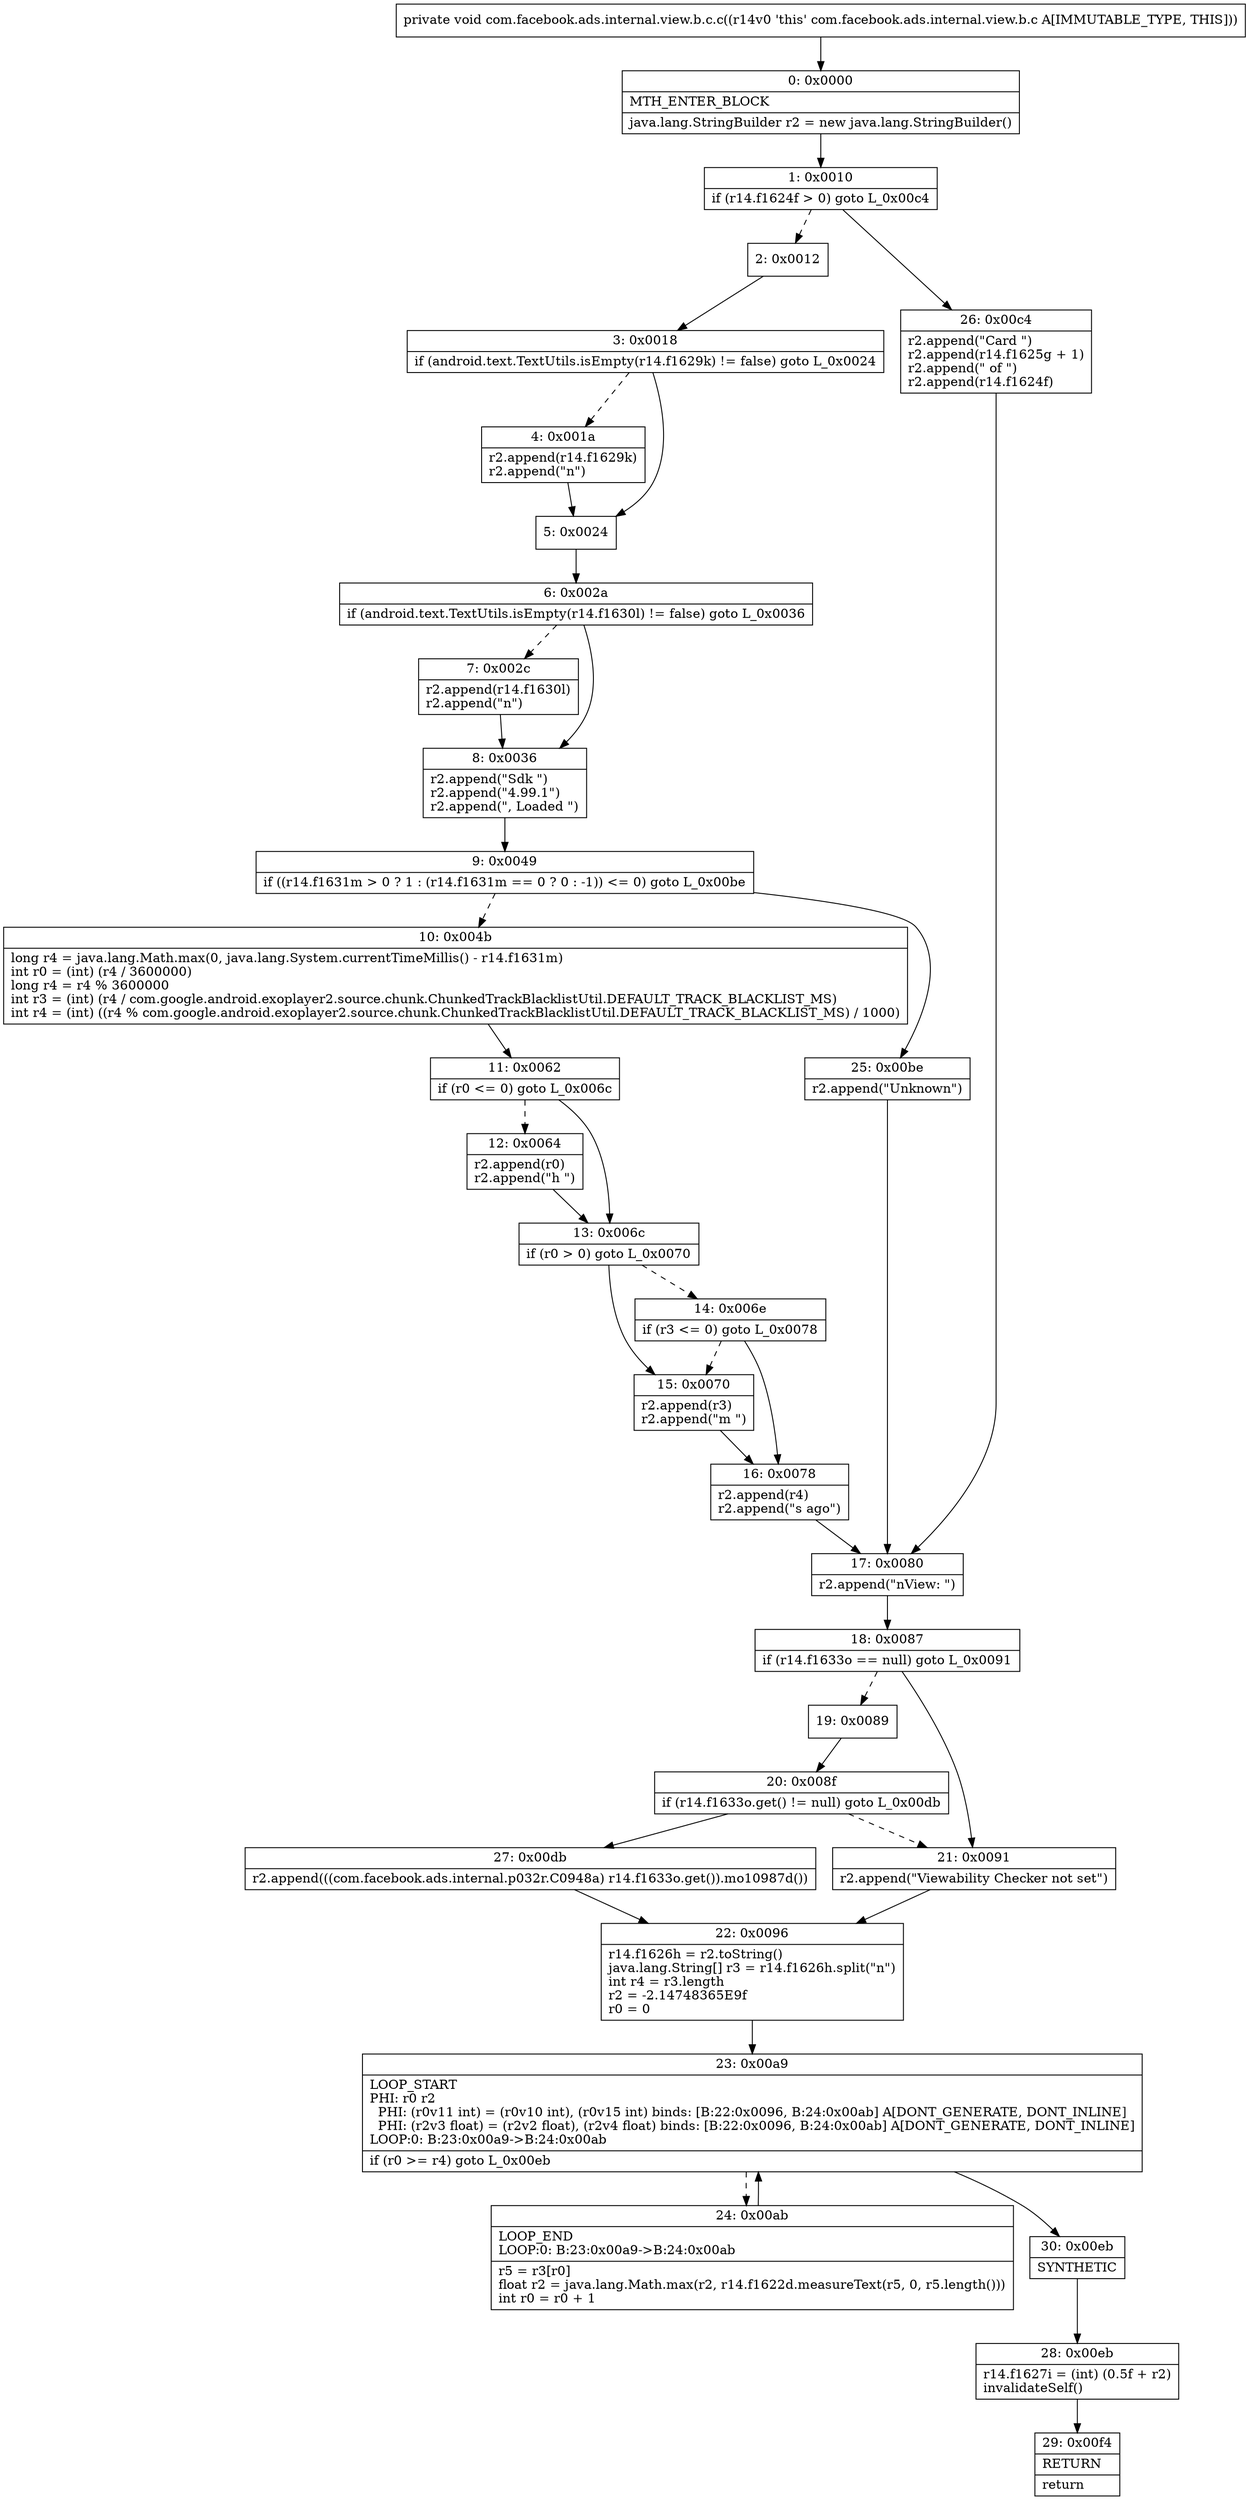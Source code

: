 digraph "CFG forcom.facebook.ads.internal.view.b.c.c()V" {
Node_0 [shape=record,label="{0\:\ 0x0000|MTH_ENTER_BLOCK\l|java.lang.StringBuilder r2 = new java.lang.StringBuilder()\l}"];
Node_1 [shape=record,label="{1\:\ 0x0010|if (r14.f1624f \> 0) goto L_0x00c4\l}"];
Node_2 [shape=record,label="{2\:\ 0x0012}"];
Node_3 [shape=record,label="{3\:\ 0x0018|if (android.text.TextUtils.isEmpty(r14.f1629k) != false) goto L_0x0024\l}"];
Node_4 [shape=record,label="{4\:\ 0x001a|r2.append(r14.f1629k)\lr2.append(\"n\")\l}"];
Node_5 [shape=record,label="{5\:\ 0x0024}"];
Node_6 [shape=record,label="{6\:\ 0x002a|if (android.text.TextUtils.isEmpty(r14.f1630l) != false) goto L_0x0036\l}"];
Node_7 [shape=record,label="{7\:\ 0x002c|r2.append(r14.f1630l)\lr2.append(\"n\")\l}"];
Node_8 [shape=record,label="{8\:\ 0x0036|r2.append(\"Sdk \")\lr2.append(\"4.99.1\")\lr2.append(\", Loaded \")\l}"];
Node_9 [shape=record,label="{9\:\ 0x0049|if ((r14.f1631m \> 0 ? 1 : (r14.f1631m == 0 ? 0 : \-1)) \<= 0) goto L_0x00be\l}"];
Node_10 [shape=record,label="{10\:\ 0x004b|long r4 = java.lang.Math.max(0, java.lang.System.currentTimeMillis() \- r14.f1631m)\lint r0 = (int) (r4 \/ 3600000)\llong r4 = r4 % 3600000\lint r3 = (int) (r4 \/ com.google.android.exoplayer2.source.chunk.ChunkedTrackBlacklistUtil.DEFAULT_TRACK_BLACKLIST_MS)\lint r4 = (int) ((r4 % com.google.android.exoplayer2.source.chunk.ChunkedTrackBlacklistUtil.DEFAULT_TRACK_BLACKLIST_MS) \/ 1000)\l}"];
Node_11 [shape=record,label="{11\:\ 0x0062|if (r0 \<= 0) goto L_0x006c\l}"];
Node_12 [shape=record,label="{12\:\ 0x0064|r2.append(r0)\lr2.append(\"h \")\l}"];
Node_13 [shape=record,label="{13\:\ 0x006c|if (r0 \> 0) goto L_0x0070\l}"];
Node_14 [shape=record,label="{14\:\ 0x006e|if (r3 \<= 0) goto L_0x0078\l}"];
Node_15 [shape=record,label="{15\:\ 0x0070|r2.append(r3)\lr2.append(\"m \")\l}"];
Node_16 [shape=record,label="{16\:\ 0x0078|r2.append(r4)\lr2.append(\"s ago\")\l}"];
Node_17 [shape=record,label="{17\:\ 0x0080|r2.append(\"nView: \")\l}"];
Node_18 [shape=record,label="{18\:\ 0x0087|if (r14.f1633o == null) goto L_0x0091\l}"];
Node_19 [shape=record,label="{19\:\ 0x0089}"];
Node_20 [shape=record,label="{20\:\ 0x008f|if (r14.f1633o.get() != null) goto L_0x00db\l}"];
Node_21 [shape=record,label="{21\:\ 0x0091|r2.append(\"Viewability Checker not set\")\l}"];
Node_22 [shape=record,label="{22\:\ 0x0096|r14.f1626h = r2.toString()\ljava.lang.String[] r3 = r14.f1626h.split(\"n\")\lint r4 = r3.length\lr2 = \-2.14748365E9f\lr0 = 0\l}"];
Node_23 [shape=record,label="{23\:\ 0x00a9|LOOP_START\lPHI: r0 r2 \l  PHI: (r0v11 int) = (r0v10 int), (r0v15 int) binds: [B:22:0x0096, B:24:0x00ab] A[DONT_GENERATE, DONT_INLINE]\l  PHI: (r2v3 float) = (r2v2 float), (r2v4 float) binds: [B:22:0x0096, B:24:0x00ab] A[DONT_GENERATE, DONT_INLINE]\lLOOP:0: B:23:0x00a9\-\>B:24:0x00ab\l|if (r0 \>= r4) goto L_0x00eb\l}"];
Node_24 [shape=record,label="{24\:\ 0x00ab|LOOP_END\lLOOP:0: B:23:0x00a9\-\>B:24:0x00ab\l|r5 = r3[r0]\lfloat r2 = java.lang.Math.max(r2, r14.f1622d.measureText(r5, 0, r5.length()))\lint r0 = r0 + 1\l}"];
Node_25 [shape=record,label="{25\:\ 0x00be|r2.append(\"Unknown\")\l}"];
Node_26 [shape=record,label="{26\:\ 0x00c4|r2.append(\"Card \")\lr2.append(r14.f1625g + 1)\lr2.append(\" of \")\lr2.append(r14.f1624f)\l}"];
Node_27 [shape=record,label="{27\:\ 0x00db|r2.append(((com.facebook.ads.internal.p032r.C0948a) r14.f1633o.get()).mo10987d())\l}"];
Node_28 [shape=record,label="{28\:\ 0x00eb|r14.f1627i = (int) (0.5f + r2)\linvalidateSelf()\l}"];
Node_29 [shape=record,label="{29\:\ 0x00f4|RETURN\l|return\l}"];
Node_30 [shape=record,label="{30\:\ 0x00eb|SYNTHETIC\l}"];
MethodNode[shape=record,label="{private void com.facebook.ads.internal.view.b.c.c((r14v0 'this' com.facebook.ads.internal.view.b.c A[IMMUTABLE_TYPE, THIS])) }"];
MethodNode -> Node_0;
Node_0 -> Node_1;
Node_1 -> Node_2[style=dashed];
Node_1 -> Node_26;
Node_2 -> Node_3;
Node_3 -> Node_4[style=dashed];
Node_3 -> Node_5;
Node_4 -> Node_5;
Node_5 -> Node_6;
Node_6 -> Node_7[style=dashed];
Node_6 -> Node_8;
Node_7 -> Node_8;
Node_8 -> Node_9;
Node_9 -> Node_10[style=dashed];
Node_9 -> Node_25;
Node_10 -> Node_11;
Node_11 -> Node_12[style=dashed];
Node_11 -> Node_13;
Node_12 -> Node_13;
Node_13 -> Node_14[style=dashed];
Node_13 -> Node_15;
Node_14 -> Node_15[style=dashed];
Node_14 -> Node_16;
Node_15 -> Node_16;
Node_16 -> Node_17;
Node_17 -> Node_18;
Node_18 -> Node_19[style=dashed];
Node_18 -> Node_21;
Node_19 -> Node_20;
Node_20 -> Node_21[style=dashed];
Node_20 -> Node_27;
Node_21 -> Node_22;
Node_22 -> Node_23;
Node_23 -> Node_24[style=dashed];
Node_23 -> Node_30;
Node_24 -> Node_23;
Node_25 -> Node_17;
Node_26 -> Node_17;
Node_27 -> Node_22;
Node_28 -> Node_29;
Node_30 -> Node_28;
}

